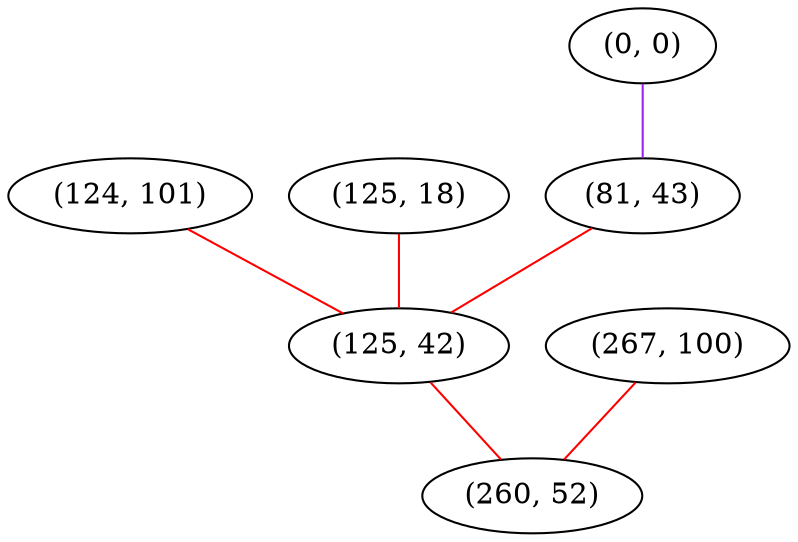 graph "" {
"(124, 101)";
"(0, 0)";
"(125, 18)";
"(81, 43)";
"(125, 42)";
"(267, 100)";
"(260, 52)";
"(124, 101)" -- "(125, 42)"  [color=red, key=0, weight=1];
"(0, 0)" -- "(81, 43)"  [color=purple, key=0, weight=4];
"(125, 18)" -- "(125, 42)"  [color=red, key=0, weight=1];
"(81, 43)" -- "(125, 42)"  [color=red, key=0, weight=1];
"(125, 42)" -- "(260, 52)"  [color=red, key=0, weight=1];
"(267, 100)" -- "(260, 52)"  [color=red, key=0, weight=1];
}
